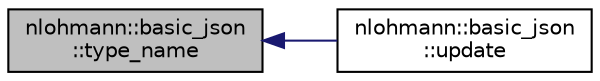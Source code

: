 digraph "nlohmann::basic_json::type_name"
{
 // INTERACTIVE_SVG=YES
  edge [fontname="Helvetica",fontsize="10",labelfontname="Helvetica",labelfontsize="10"];
  node [fontname="Helvetica",fontsize="10",shape=record];
  rankdir="LR";
  Node516 [label="nlohmann::basic_json\l::type_name",height=0.2,width=0.4,color="black", fillcolor="grey75", style="filled", fontcolor="black"];
  Node516 -> Node517 [dir="back",color="midnightblue",fontsize="10",style="solid"];
  Node517 [label="nlohmann::basic_json\l::update",height=0.2,width=0.4,color="black", fillcolor="white", style="filled",URL="$classnlohmann_1_1basic__json.html#a1cfa9ae5e7c2434cab4cfe69bffffe11",tooltip="updates a JSON object from another object, overwriting existing keys "];
}
